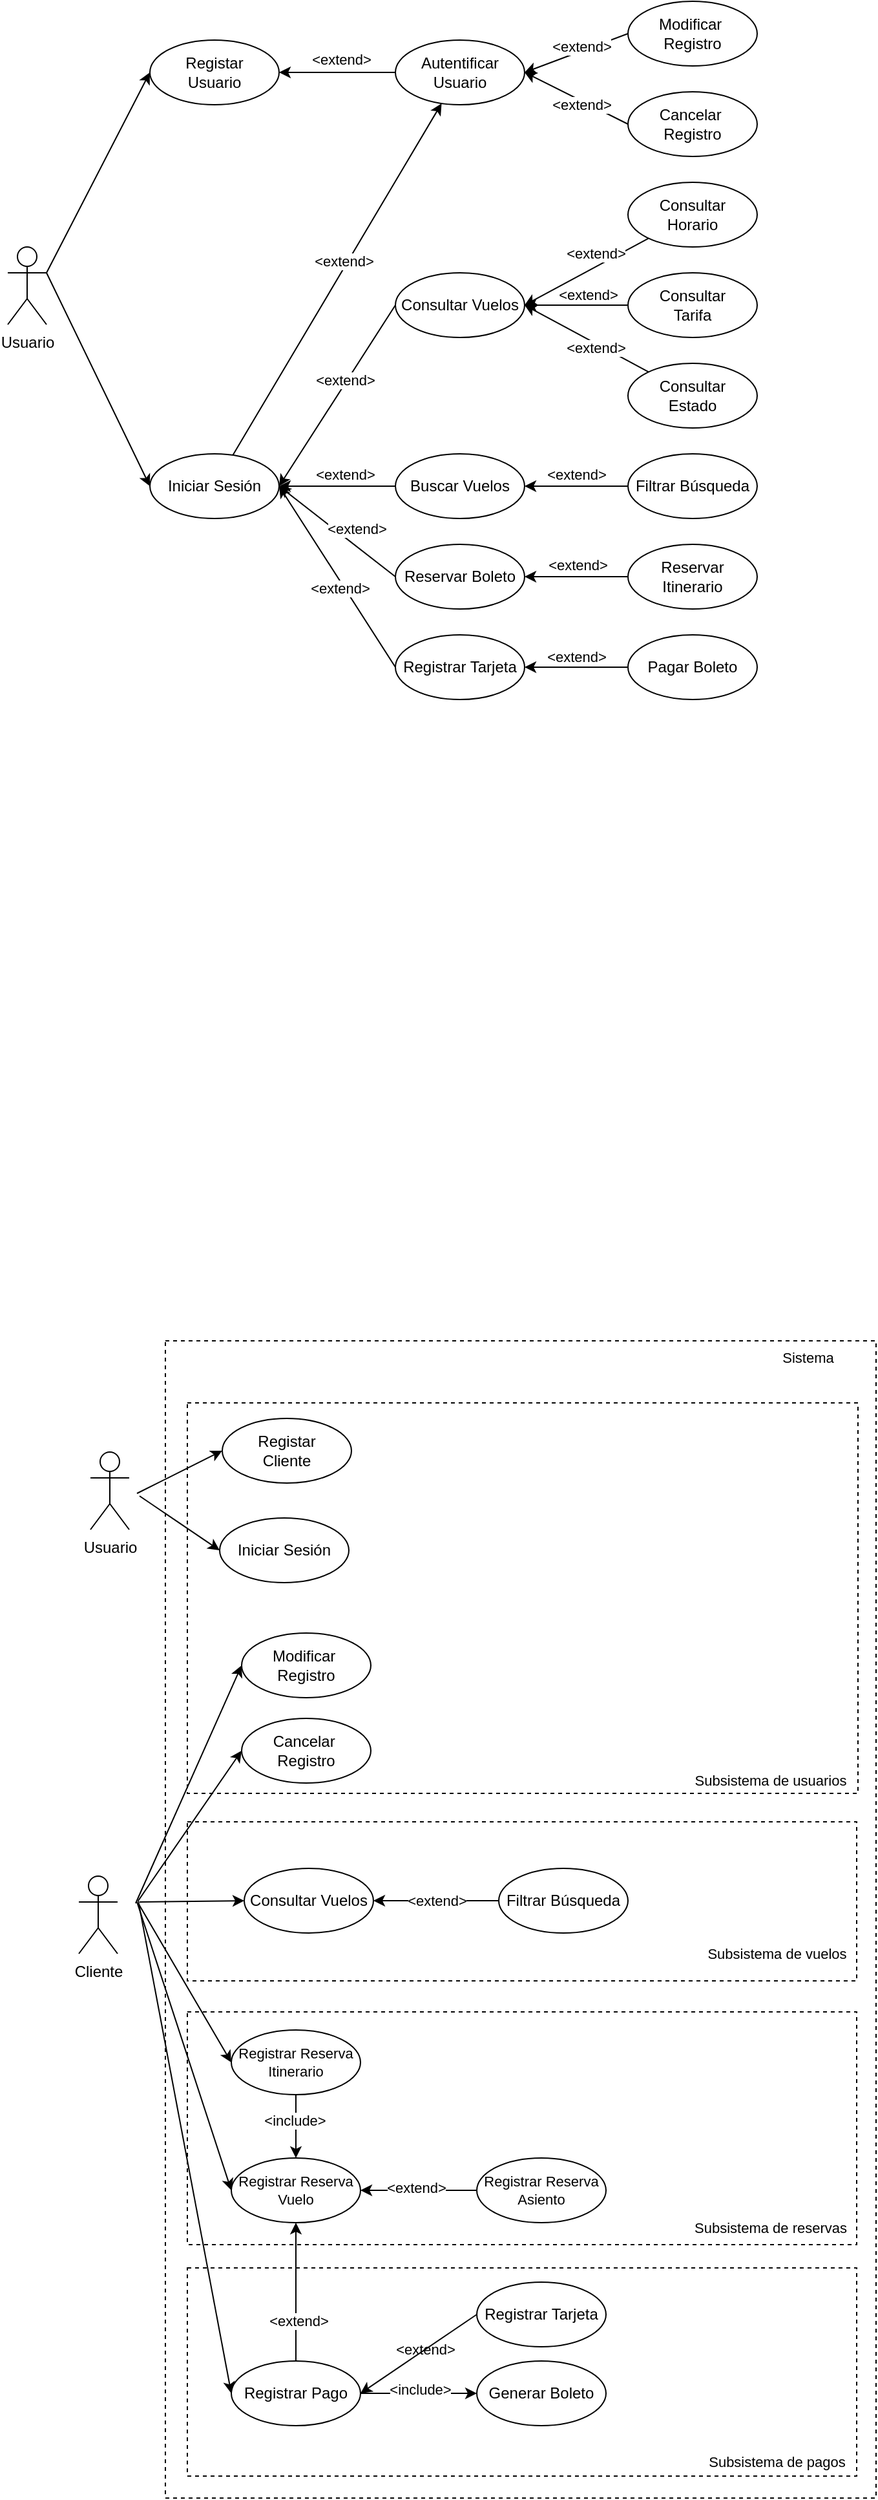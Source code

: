 <mxfile version="24.2.2" type="google">
  <diagram name="Página-1" id="GUsHg_-nEWhiTYOyBwsX">
    <mxGraphModel grid="0" page="1" gridSize="10" guides="1" tooltips="1" connect="1" arrows="1" fold="1" pageScale="1" pageWidth="827" pageHeight="1169" math="0" shadow="0">
      <root>
        <mxCell id="0" />
        <mxCell id="1" parent="0" />
        <mxCell id="EaWQHrznbTh5eO8hXs7f-87" value="" style="rounded=0;whiteSpace=wrap;html=1;fillColor=none;dashed=1;" vertex="1" parent="1">
          <mxGeometry x="172" y="1276" width="550" height="895" as="geometry" />
        </mxCell>
        <mxCell id="EaWQHrznbTh5eO8hXs7f-74" value="" style="rounded=0;whiteSpace=wrap;html=1;fillColor=none;dashed=1;" vertex="1" parent="1">
          <mxGeometry x="189" y="1648" width="518" height="123" as="geometry" />
        </mxCell>
        <mxCell id="EaWQHrznbTh5eO8hXs7f-72" value="" style="rounded=0;whiteSpace=wrap;html=1;fillColor=none;dashed=1;" vertex="1" parent="1">
          <mxGeometry x="189" y="1324" width="519" height="302" as="geometry" />
        </mxCell>
        <mxCell id="EaWQHrznbTh5eO8hXs7f-80" value="" style="rounded=0;whiteSpace=wrap;html=1;fillColor=none;dashed=1;" vertex="1" parent="1">
          <mxGeometry x="189" y="1993" width="518" height="161" as="geometry" />
        </mxCell>
        <mxCell id="EaWQHrznbTh5eO8hXs7f-76" value="" style="rounded=0;whiteSpace=wrap;html=1;fillColor=none;dashed=1;" vertex="1" parent="1">
          <mxGeometry x="189" y="1795" width="518" height="180" as="geometry" />
        </mxCell>
        <mxCell id="rVEf6deBmOMAknNVmN_1-40" style="rounded=0;orthogonalLoop=1;jettySize=auto;html=1;entryX=0;entryY=0.5;entryDx=0;entryDy=0;exitX=1;exitY=0.333;exitDx=0;exitDy=0;exitPerimeter=0;" edge="1" parent="1" source="rVEf6deBmOMAknNVmN_1-1" target="rVEf6deBmOMAknNVmN_1-6">
          <mxGeometry relative="1" as="geometry" />
        </mxCell>
        <mxCell id="rVEf6deBmOMAknNVmN_1-1" value="Usuario" style="shape=umlActor;verticalLabelPosition=bottom;verticalAlign=top;html=1;outlineConnect=0;" vertex="1" parent="1">
          <mxGeometry x="50" y="430" width="30" height="60" as="geometry" />
        </mxCell>
        <mxCell id="rVEf6deBmOMAknNVmN_1-19" style="edgeStyle=orthogonalEdgeStyle;rounded=0;orthogonalLoop=1;jettySize=auto;html=1;entryX=0;entryY=0.5;entryDx=0;entryDy=0;startArrow=classic;startFill=1;endArrow=none;endFill=0;" edge="1" parent="1" source="rVEf6deBmOMAknNVmN_1-6" target="rVEf6deBmOMAknNVmN_1-7">
          <mxGeometry relative="1" as="geometry" />
        </mxCell>
        <mxCell id="rVEf6deBmOMAknNVmN_1-46" value="&amp;lt;extend&amp;gt;" style="edgeLabel;html=1;align=center;verticalAlign=middle;resizable=0;points=[];" connectable="0" vertex="1" parent="rVEf6deBmOMAknNVmN_1-19">
          <mxGeometry x="-0.15" y="5" relative="1" as="geometry">
            <mxPoint x="9" y="-5" as="offset" />
          </mxGeometry>
        </mxCell>
        <mxCell id="rVEf6deBmOMAknNVmN_1-6" value="Registar&lt;div&gt;Usuario&lt;/div&gt;" style="ellipse;whiteSpace=wrap;html=1;" vertex="1" parent="1">
          <mxGeometry x="160" y="270" width="100" height="50" as="geometry" />
        </mxCell>
        <mxCell id="rVEf6deBmOMAknNVmN_1-31" style="rounded=0;orthogonalLoop=1;jettySize=auto;html=1;entryX=0;entryY=0.5;entryDx=0;entryDy=0;exitX=1;exitY=0.5;exitDx=0;exitDy=0;startArrow=classic;startFill=1;endArrow=none;endFill=0;" edge="1" parent="1" source="rVEf6deBmOMAknNVmN_1-7" target="rVEf6deBmOMAknNVmN_1-29">
          <mxGeometry relative="1" as="geometry" />
        </mxCell>
        <mxCell id="rVEf6deBmOMAknNVmN_1-7" value="Autentificar&lt;div&gt;Usuario&lt;/div&gt;" style="ellipse;whiteSpace=wrap;html=1;" vertex="1" parent="1">
          <mxGeometry x="350" y="270" width="100" height="50" as="geometry" />
        </mxCell>
        <mxCell id="rVEf6deBmOMAknNVmN_1-8" value="Consultar Vuelos" style="ellipse;whiteSpace=wrap;html=1;" vertex="1" parent="1">
          <mxGeometry x="350" y="450" width="100" height="50" as="geometry" />
        </mxCell>
        <mxCell id="rVEf6deBmOMAknNVmN_1-9" value="Reservar Boleto" style="ellipse;whiteSpace=wrap;html=1;" vertex="1" parent="1">
          <mxGeometry x="350" y="660" width="100" height="50" as="geometry" />
        </mxCell>
        <mxCell id="rVEf6deBmOMAknNVmN_1-57" style="edgeStyle=orthogonalEdgeStyle;rounded=0;orthogonalLoop=1;jettySize=auto;html=1;entryX=1;entryY=0.5;entryDx=0;entryDy=0;" edge="1" parent="1" source="rVEf6deBmOMAknNVmN_1-10" target="rVEf6deBmOMAknNVmN_1-27">
          <mxGeometry relative="1" as="geometry" />
        </mxCell>
        <mxCell id="rVEf6deBmOMAknNVmN_1-10" value="Pagar Boleto" style="ellipse;whiteSpace=wrap;html=1;" vertex="1" parent="1">
          <mxGeometry x="530" y="730" width="100" height="50" as="geometry" />
        </mxCell>
        <mxCell id="rVEf6deBmOMAknNVmN_1-62" style="rounded=0;orthogonalLoop=1;jettySize=auto;html=1;entryX=1;entryY=0.5;entryDx=0;entryDy=0;" edge="1" parent="1" source="rVEf6deBmOMAknNVmN_1-11" target="rVEf6deBmOMAknNVmN_1-8">
          <mxGeometry relative="1" as="geometry" />
        </mxCell>
        <mxCell id="rVEf6deBmOMAknNVmN_1-11" value="Consultar&lt;div&gt;Horario&lt;/div&gt;" style="ellipse;whiteSpace=wrap;html=1;" vertex="1" parent="1">
          <mxGeometry x="530" y="380" width="100" height="50" as="geometry" />
        </mxCell>
        <mxCell id="rVEf6deBmOMAknNVmN_1-63" style="rounded=0;orthogonalLoop=1;jettySize=auto;html=1;entryX=1;entryY=0.5;entryDx=0;entryDy=0;" edge="1" parent="1" source="rVEf6deBmOMAknNVmN_1-12" target="rVEf6deBmOMAknNVmN_1-8">
          <mxGeometry relative="1" as="geometry" />
        </mxCell>
        <mxCell id="rVEf6deBmOMAknNVmN_1-12" value="Consultar&lt;div&gt;Tarifa&lt;/div&gt;" style="ellipse;whiteSpace=wrap;html=1;" vertex="1" parent="1">
          <mxGeometry x="530" y="450" width="100" height="50" as="geometry" />
        </mxCell>
        <mxCell id="rVEf6deBmOMAknNVmN_1-64" style="rounded=0;orthogonalLoop=1;jettySize=auto;html=1;entryX=1;entryY=0.5;entryDx=0;entryDy=0;" edge="1" parent="1" source="rVEf6deBmOMAknNVmN_1-13" target="rVEf6deBmOMAknNVmN_1-8">
          <mxGeometry relative="1" as="geometry" />
        </mxCell>
        <mxCell id="rVEf6deBmOMAknNVmN_1-13" value="Consultar&lt;div&gt;Estado&lt;/div&gt;" style="ellipse;whiteSpace=wrap;html=1;" vertex="1" parent="1">
          <mxGeometry x="530" y="520" width="100" height="50" as="geometry" />
        </mxCell>
        <mxCell id="rVEf6deBmOMAknNVmN_1-14" value="Buscar Vuelos" style="ellipse;whiteSpace=wrap;html=1;" vertex="1" parent="1">
          <mxGeometry x="350" y="590" width="100" height="50" as="geometry" />
        </mxCell>
        <mxCell id="rVEf6deBmOMAknNVmN_1-58" style="edgeStyle=orthogonalEdgeStyle;rounded=0;orthogonalLoop=1;jettySize=auto;html=1;entryX=1;entryY=0.5;entryDx=0;entryDy=0;" edge="1" parent="1" source="rVEf6deBmOMAknNVmN_1-15" target="rVEf6deBmOMAknNVmN_1-14">
          <mxGeometry relative="1" as="geometry" />
        </mxCell>
        <mxCell id="rVEf6deBmOMAknNVmN_1-15" value="Filtrar Búsqueda" style="ellipse;whiteSpace=wrap;html=1;" vertex="1" parent="1">
          <mxGeometry x="530" y="590" width="100" height="50" as="geometry" />
        </mxCell>
        <mxCell id="rVEf6deBmOMAknNVmN_1-27" value="Registrar Tarjeta" style="ellipse;whiteSpace=wrap;html=1;" vertex="1" parent="1">
          <mxGeometry x="350" y="730" width="100" height="50" as="geometry" />
        </mxCell>
        <mxCell id="rVEf6deBmOMAknNVmN_1-29" value="Modificar&amp;nbsp;&lt;div&gt;Registro&lt;/div&gt;" style="ellipse;whiteSpace=wrap;html=1;" vertex="1" parent="1">
          <mxGeometry x="530" y="240" width="100" height="50" as="geometry" />
        </mxCell>
        <mxCell id="rVEf6deBmOMAknNVmN_1-30" value="Cancelar&amp;nbsp;&lt;div&gt;Registro&lt;/div&gt;" style="ellipse;whiteSpace=wrap;html=1;" vertex="1" parent="1">
          <mxGeometry x="530" y="310" width="100" height="50" as="geometry" />
        </mxCell>
        <mxCell id="rVEf6deBmOMAknNVmN_1-32" style="rounded=0;orthogonalLoop=1;jettySize=auto;html=1;entryX=0;entryY=0.5;entryDx=0;entryDy=0;exitX=1;exitY=0.5;exitDx=0;exitDy=0;startArrow=classic;startFill=1;endArrow=none;endFill=0;" edge="1" parent="1" source="rVEf6deBmOMAknNVmN_1-7" target="rVEf6deBmOMAknNVmN_1-30">
          <mxGeometry relative="1" as="geometry">
            <mxPoint x="477" y="295" as="sourcePoint" />
            <mxPoint x="540" y="245" as="targetPoint" />
          </mxGeometry>
        </mxCell>
        <mxCell id="rVEf6deBmOMAknNVmN_1-44" style="rounded=0;orthogonalLoop=1;jettySize=auto;html=1;" edge="1" parent="1" source="rVEf6deBmOMAknNVmN_1-34" target="rVEf6deBmOMAknNVmN_1-7">
          <mxGeometry relative="1" as="geometry" />
        </mxCell>
        <mxCell id="rVEf6deBmOMAknNVmN_1-45" value="&amp;lt;extend&amp;gt;" style="edgeLabel;html=1;align=center;verticalAlign=middle;resizable=0;points=[];" connectable="0" vertex="1" parent="rVEf6deBmOMAknNVmN_1-44">
          <mxGeometry x="0.096" y="3" relative="1" as="geometry">
            <mxPoint as="offset" />
          </mxGeometry>
        </mxCell>
        <mxCell id="rVEf6deBmOMAknNVmN_1-34" value="Iniciar Sesión" style="ellipse;whiteSpace=wrap;html=1;" vertex="1" parent="1">
          <mxGeometry x="160" y="590" width="100" height="50" as="geometry" />
        </mxCell>
        <mxCell id="rVEf6deBmOMAknNVmN_1-41" style="rounded=0;orthogonalLoop=1;jettySize=auto;html=1;entryX=0;entryY=0.5;entryDx=0;entryDy=0;exitX=1;exitY=0.333;exitDx=0;exitDy=0;exitPerimeter=0;" edge="1" parent="1" source="rVEf6deBmOMAknNVmN_1-1" target="rVEf6deBmOMAknNVmN_1-34">
          <mxGeometry relative="1" as="geometry">
            <mxPoint x="90" y="440" as="sourcePoint" />
            <mxPoint x="170" y="305" as="targetPoint" />
          </mxGeometry>
        </mxCell>
        <mxCell id="rVEf6deBmOMAknNVmN_1-43" style="edgeStyle=orthogonalEdgeStyle;rounded=0;orthogonalLoop=1;jettySize=auto;html=1;entryX=1;entryY=0.5;entryDx=0;entryDy=0;" edge="1" parent="1" source="rVEf6deBmOMAknNVmN_1-42" target="rVEf6deBmOMAknNVmN_1-9">
          <mxGeometry relative="1" as="geometry" />
        </mxCell>
        <mxCell id="rVEf6deBmOMAknNVmN_1-42" value="Reservar Itinerario" style="ellipse;whiteSpace=wrap;html=1;" vertex="1" parent="1">
          <mxGeometry x="530" y="660" width="100" height="50" as="geometry" />
        </mxCell>
        <mxCell id="rVEf6deBmOMAknNVmN_1-47" value="&amp;lt;extend&amp;gt;" style="edgeLabel;html=1;align=center;verticalAlign=middle;resizable=0;points=[];" connectable="0" vertex="1" parent="1">
          <mxGeometry x="494.0" y="275" as="geometry" />
        </mxCell>
        <mxCell id="rVEf6deBmOMAknNVmN_1-48" value="&amp;lt;extend&amp;gt;" style="edgeLabel;html=1;align=center;verticalAlign=middle;resizable=0;points=[];" connectable="0" vertex="1" parent="1">
          <mxGeometry x="494.0" y="320" as="geometry" />
        </mxCell>
        <mxCell id="rVEf6deBmOMAknNVmN_1-49" style="rounded=0;orthogonalLoop=1;jettySize=auto;html=1;entryX=0;entryY=0.5;entryDx=0;entryDy=0;exitX=1;exitY=0.5;exitDx=0;exitDy=0;startArrow=classic;startFill=1;endArrow=none;endFill=0;" edge="1" parent="1" source="rVEf6deBmOMAknNVmN_1-34" target="rVEf6deBmOMAknNVmN_1-8">
          <mxGeometry relative="1" as="geometry">
            <mxPoint x="460" y="305" as="sourcePoint" />
            <mxPoint x="540" y="275" as="targetPoint" />
          </mxGeometry>
        </mxCell>
        <mxCell id="rVEf6deBmOMAknNVmN_1-50" style="rounded=0;orthogonalLoop=1;jettySize=auto;html=1;entryX=0;entryY=0.5;entryDx=0;entryDy=0;exitX=1;exitY=0.5;exitDx=0;exitDy=0;startArrow=classic;startFill=1;endArrow=none;endFill=0;" edge="1" parent="1" source="rVEf6deBmOMAknNVmN_1-34" target="rVEf6deBmOMAknNVmN_1-14">
          <mxGeometry relative="1" as="geometry">
            <mxPoint x="270" y="625" as="sourcePoint" />
            <mxPoint x="360" y="485" as="targetPoint" />
          </mxGeometry>
        </mxCell>
        <mxCell id="rVEf6deBmOMAknNVmN_1-51" style="rounded=0;orthogonalLoop=1;jettySize=auto;html=1;entryX=0;entryY=0.5;entryDx=0;entryDy=0;exitX=1;exitY=0.5;exitDx=0;exitDy=0;startArrow=classic;startFill=1;endArrow=none;endFill=0;" edge="1" parent="1" source="rVEf6deBmOMAknNVmN_1-34" target="rVEf6deBmOMAknNVmN_1-9">
          <mxGeometry relative="1" as="geometry">
            <mxPoint x="280" y="635" as="sourcePoint" />
            <mxPoint x="370" y="495" as="targetPoint" />
          </mxGeometry>
        </mxCell>
        <mxCell id="rVEf6deBmOMAknNVmN_1-52" style="rounded=0;orthogonalLoop=1;jettySize=auto;html=1;entryX=0;entryY=0.5;entryDx=0;entryDy=0;exitX=1;exitY=0.5;exitDx=0;exitDy=0;startArrow=classic;startFill=1;endArrow=none;endFill=0;" edge="1" parent="1" source="rVEf6deBmOMAknNVmN_1-34" target="rVEf6deBmOMAknNVmN_1-27">
          <mxGeometry relative="1" as="geometry">
            <mxPoint x="290" y="645" as="sourcePoint" />
            <mxPoint x="380" y="505" as="targetPoint" />
          </mxGeometry>
        </mxCell>
        <mxCell id="rVEf6deBmOMAknNVmN_1-53" value="&amp;lt;extend&amp;gt;" style="edgeLabel;html=1;align=center;verticalAlign=middle;resizable=0;points=[];" connectable="0" vertex="1" parent="1">
          <mxGeometry x="310.996" y="533.003" as="geometry" />
        </mxCell>
        <mxCell id="rVEf6deBmOMAknNVmN_1-54" value="&amp;lt;extend&amp;gt;" style="edgeLabel;html=1;align=center;verticalAlign=middle;resizable=0;points=[];" connectable="0" vertex="1" parent="1">
          <mxGeometry x="310.996" y="606.003" as="geometry" />
        </mxCell>
        <mxCell id="rVEf6deBmOMAknNVmN_1-55" value="&amp;lt;extend&amp;gt;" style="edgeLabel;html=1;align=center;verticalAlign=middle;resizable=0;points=[];" connectable="0" vertex="1" parent="1">
          <mxGeometry x="319.996" y="648.003" as="geometry" />
        </mxCell>
        <mxCell id="rVEf6deBmOMAknNVmN_1-56" value="&amp;lt;extend&amp;gt;" style="edgeLabel;html=1;align=center;verticalAlign=middle;resizable=0;points=[];" connectable="0" vertex="1" parent="1">
          <mxGeometry x="306.996" y="694.003" as="geometry" />
        </mxCell>
        <mxCell id="rVEf6deBmOMAknNVmN_1-59" value="&amp;lt;extend&amp;gt;" style="edgeLabel;html=1;align=center;verticalAlign=middle;resizable=0;points=[];" connectable="0" vertex="1" parent="1">
          <mxGeometry x="489.996" y="606.003" as="geometry" />
        </mxCell>
        <mxCell id="rVEf6deBmOMAknNVmN_1-60" value="&amp;lt;extend&amp;gt;" style="edgeLabel;html=1;align=center;verticalAlign=middle;resizable=0;points=[];" connectable="0" vertex="1" parent="1">
          <mxGeometry x="399.996" y="618.003" as="geometry">
            <mxPoint x="91" y="58" as="offset" />
          </mxGeometry>
        </mxCell>
        <mxCell id="rVEf6deBmOMAknNVmN_1-61" value="&amp;lt;extend&amp;gt;" style="edgeLabel;html=1;align=center;verticalAlign=middle;resizable=0;points=[];" connectable="0" vertex="1" parent="1">
          <mxGeometry x="489.996" y="747.003" as="geometry" />
        </mxCell>
        <mxCell id="rVEf6deBmOMAknNVmN_1-65" value="&amp;lt;extend&amp;gt;" style="edgeLabel;html=1;align=center;verticalAlign=middle;resizable=0;points=[];" connectable="0" vertex="1" parent="1">
          <mxGeometry x="504.996" y="435.003" as="geometry" />
        </mxCell>
        <mxCell id="rVEf6deBmOMAknNVmN_1-66" value="&amp;lt;extend&amp;gt;" style="edgeLabel;html=1;align=center;verticalAlign=middle;resizable=0;points=[];" connectable="0" vertex="1" parent="1">
          <mxGeometry x="504.996" y="508.003" as="geometry" />
        </mxCell>
        <mxCell id="rVEf6deBmOMAknNVmN_1-67" value="&amp;lt;extend&amp;gt;" style="edgeLabel;html=1;align=center;verticalAlign=middle;resizable=0;points=[];" connectable="0" vertex="1" parent="1">
          <mxGeometry x="498.996" y="467.003" as="geometry" />
        </mxCell>
        <mxCell id="EaWQHrznbTh5eO8hXs7f-1" style="rounded=0;orthogonalLoop=1;jettySize=auto;html=1;entryX=0;entryY=0.5;entryDx=0;entryDy=0;" edge="1" parent="1" target="EaWQHrznbTh5eO8hXs7f-5">
          <mxGeometry relative="1" as="geometry">
            <mxPoint x="150" y="1394" as="sourcePoint" />
          </mxGeometry>
        </mxCell>
        <mxCell id="EaWQHrznbTh5eO8hXs7f-2" value="Cliente" style="shape=umlActor;verticalLabelPosition=bottom;verticalAlign=top;html=1;outlineConnect=0;" vertex="1" parent="1">
          <mxGeometry x="105" y="1690" width="30" height="60" as="geometry" />
        </mxCell>
        <mxCell id="EaWQHrznbTh5eO8hXs7f-5" value="Registar&lt;div&gt;Cliente&lt;/div&gt;" style="ellipse;whiteSpace=wrap;html=1;" vertex="1" parent="1">
          <mxGeometry x="216" y="1336" width="100" height="50" as="geometry" />
        </mxCell>
        <mxCell id="EaWQHrznbTh5eO8hXs7f-9" value="Registrar Reserva Vuelo" style="ellipse;whiteSpace=wrap;html=1;fontSize=11;" vertex="1" parent="1">
          <mxGeometry x="223" y="1908" width="100" height="50" as="geometry" />
        </mxCell>
        <mxCell id="EaWQHrznbTh5eO8hXs7f-54" value="" style="edgeStyle=orthogonalEdgeStyle;rounded=0;orthogonalLoop=1;jettySize=auto;html=1;" edge="1" parent="1" source="EaWQHrznbTh5eO8hXs7f-11" target="EaWQHrznbTh5eO8hXs7f-53">
          <mxGeometry relative="1" as="geometry" />
        </mxCell>
        <mxCell id="EaWQHrznbTh5eO8hXs7f-11" value="Registrar Pago" style="ellipse;whiteSpace=wrap;html=1;" vertex="1" parent="1">
          <mxGeometry x="223" y="2065" width="100" height="50" as="geometry" />
        </mxCell>
        <mxCell id="EaWQHrznbTh5eO8hXs7f-18" value="Consultar Vuelos" style="ellipse;whiteSpace=wrap;html=1;" vertex="1" parent="1">
          <mxGeometry x="233" y="1684" width="100" height="50" as="geometry" />
        </mxCell>
        <mxCell id="EaWQHrznbTh5eO8hXs7f-19" style="edgeStyle=orthogonalEdgeStyle;rounded=0;orthogonalLoop=1;jettySize=auto;html=1;entryX=1;entryY=0.5;entryDx=0;entryDy=0;" edge="1" parent="1" source="EaWQHrznbTh5eO8hXs7f-20" target="EaWQHrznbTh5eO8hXs7f-18">
          <mxGeometry relative="1" as="geometry" />
        </mxCell>
        <mxCell id="EaWQHrznbTh5eO8hXs7f-20" value="Filtrar Búsqueda" style="ellipse;whiteSpace=wrap;html=1;" vertex="1" parent="1">
          <mxGeometry x="430" y="1684" width="100" height="50" as="geometry" />
        </mxCell>
        <mxCell id="EaWQHrznbTh5eO8hXs7f-21" value="Registrar Tarjeta" style="ellipse;whiteSpace=wrap;html=1;" vertex="1" parent="1">
          <mxGeometry x="413" y="2004" width="100" height="50" as="geometry" />
        </mxCell>
        <mxCell id="EaWQHrznbTh5eO8hXs7f-22" value="Modificar&amp;nbsp;&lt;div&gt;Registro&lt;/div&gt;" style="ellipse;whiteSpace=wrap;html=1;" vertex="1" parent="1">
          <mxGeometry x="231" y="1502" width="100" height="50" as="geometry" />
        </mxCell>
        <mxCell id="EaWQHrznbTh5eO8hXs7f-23" value="Cancelar&amp;nbsp;&lt;div&gt;Registro&lt;/div&gt;" style="ellipse;whiteSpace=wrap;html=1;" vertex="1" parent="1">
          <mxGeometry x="231" y="1568" width="100" height="50" as="geometry" />
        </mxCell>
        <mxCell id="EaWQHrznbTh5eO8hXs7f-27" value="Iniciar Sesión" style="ellipse;whiteSpace=wrap;html=1;" vertex="1" parent="1">
          <mxGeometry x="214" y="1413" width="100" height="50" as="geometry" />
        </mxCell>
        <mxCell id="EaWQHrznbTh5eO8hXs7f-28" style="rounded=0;orthogonalLoop=1;jettySize=auto;html=1;entryX=0;entryY=0.5;entryDx=0;entryDy=0;" edge="1" parent="1" target="EaWQHrznbTh5eO8hXs7f-27">
          <mxGeometry relative="1" as="geometry">
            <mxPoint x="152" y="1396" as="sourcePoint" />
            <mxPoint x="229" y="1514" as="targetPoint" />
          </mxGeometry>
        </mxCell>
        <mxCell id="EaWQHrznbTh5eO8hXs7f-29" style="edgeStyle=orthogonalEdgeStyle;rounded=0;orthogonalLoop=1;jettySize=auto;html=1;entryX=0.5;entryY=0;entryDx=0;entryDy=0;" edge="1" parent="1" source="EaWQHrznbTh5eO8hXs7f-30" target="EaWQHrznbTh5eO8hXs7f-9">
          <mxGeometry relative="1" as="geometry" />
        </mxCell>
        <mxCell id="EaWQHrznbTh5eO8hXs7f-30" value="Registrar Reserva Itinerario" style="ellipse;whiteSpace=wrap;html=1;fontSize=11;" vertex="1" parent="1">
          <mxGeometry x="223" y="1809" width="100" height="50" as="geometry" />
        </mxCell>
        <mxCell id="EaWQHrznbTh5eO8hXs7f-41" value="&amp;lt;extend&amp;gt;" style="edgeLabel;html=1;align=center;verticalAlign=middle;resizable=0;points=[];" connectable="0" vertex="1" parent="1">
          <mxGeometry x="381.996" y="1709.003" as="geometry" />
        </mxCell>
        <mxCell id="EaWQHrznbTh5eO8hXs7f-43" value="&amp;lt;include&amp;gt;" style="edgeLabel;html=1;align=center;verticalAlign=middle;resizable=0;points=[];" connectable="0" vertex="1" parent="1">
          <mxGeometry x="362.996" y="2090.003" as="geometry">
            <mxPoint x="6" y="-3" as="offset" />
          </mxGeometry>
        </mxCell>
        <mxCell id="EaWQHrznbTh5eO8hXs7f-47" value="Usuario" style="shape=umlActor;verticalLabelPosition=bottom;verticalAlign=top;html=1;outlineConnect=0;" vertex="1" parent="1">
          <mxGeometry x="114" y="1362" width="30" height="60" as="geometry" />
        </mxCell>
        <mxCell id="EaWQHrznbTh5eO8hXs7f-48" value="&amp;lt;extend&amp;gt;" style="edgeLabel;html=1;align=center;verticalAlign=middle;resizable=0;points=[];" connectable="0" vertex="1" parent="1">
          <mxGeometry x="367.996" y="2033.003" as="geometry">
            <mxPoint x="5" y="23" as="offset" />
          </mxGeometry>
        </mxCell>
        <mxCell id="EaWQHrznbTh5eO8hXs7f-50" style="edgeStyle=orthogonalEdgeStyle;rounded=0;orthogonalLoop=1;jettySize=auto;html=1;exitX=0.5;exitY=0;exitDx=0;exitDy=0;entryX=0.5;entryY=1;entryDx=0;entryDy=0;" edge="1" parent="1" source="EaWQHrznbTh5eO8hXs7f-11" target="EaWQHrznbTh5eO8hXs7f-9">
          <mxGeometry relative="1" as="geometry" />
        </mxCell>
        <mxCell id="EaWQHrznbTh5eO8hXs7f-51" value="&amp;lt;extend&amp;gt;" style="edgeLabel;html=1;align=center;verticalAlign=middle;resizable=0;points=[];" connectable="0" vertex="1" parent="1">
          <mxGeometry x="269.996" y="2011.003" as="geometry">
            <mxPoint x="5" y="23" as="offset" />
          </mxGeometry>
        </mxCell>
        <mxCell id="EaWQHrznbTh5eO8hXs7f-53" value="Generar Boleto" style="ellipse;whiteSpace=wrap;html=1;" vertex="1" parent="1">
          <mxGeometry x="413" y="2065" width="100" height="50" as="geometry" />
        </mxCell>
        <mxCell id="EaWQHrznbTh5eO8hXs7f-55" value="&amp;lt;include&amp;gt;" style="edgeLabel;html=1;align=center;verticalAlign=middle;resizable=0;points=[];" connectable="0" vertex="1" parent="1">
          <mxGeometry x="265.996" y="1882.003" as="geometry">
            <mxPoint x="6" y="-3" as="offset" />
          </mxGeometry>
        </mxCell>
        <mxCell id="EaWQHrznbTh5eO8hXs7f-65" style="rounded=0;orthogonalLoop=1;jettySize=auto;html=1;entryX=0;entryY=0.5;entryDx=0;entryDy=0;" edge="1" parent="1" target="EaWQHrznbTh5eO8hXs7f-22">
          <mxGeometry relative="1" as="geometry">
            <mxPoint x="149" y="1711" as="sourcePoint" />
            <mxPoint x="138" y="1492" as="targetPoint" />
          </mxGeometry>
        </mxCell>
        <mxCell id="EaWQHrznbTh5eO8hXs7f-66" style="rounded=0;orthogonalLoop=1;jettySize=auto;html=1;entryX=0;entryY=0.5;entryDx=0;entryDy=0;" edge="1" parent="1" target="EaWQHrznbTh5eO8hXs7f-23">
          <mxGeometry relative="1" as="geometry">
            <mxPoint x="151" y="1709" as="sourcePoint" />
            <mxPoint x="246" y="1496" as="targetPoint" />
          </mxGeometry>
        </mxCell>
        <mxCell id="EaWQHrznbTh5eO8hXs7f-68" style="rounded=0;orthogonalLoop=1;jettySize=auto;html=1;entryX=0;entryY=0.5;entryDx=0;entryDy=0;" edge="1" parent="1" target="EaWQHrznbTh5eO8hXs7f-18">
          <mxGeometry relative="1" as="geometry">
            <mxPoint x="152" y="1710" as="sourcePoint" />
            <mxPoint x="266" y="1516" as="targetPoint" />
          </mxGeometry>
        </mxCell>
        <mxCell id="EaWQHrznbTh5eO8hXs7f-69" style="rounded=0;orthogonalLoop=1;jettySize=auto;html=1;entryX=0;entryY=0.5;entryDx=0;entryDy=0;" edge="1" parent="1" target="EaWQHrznbTh5eO8hXs7f-11">
          <mxGeometry relative="1" as="geometry">
            <mxPoint x="151" y="1709" as="sourcePoint" />
            <mxPoint x="241" y="1769" as="targetPoint" />
          </mxGeometry>
        </mxCell>
        <mxCell id="EaWQHrznbTh5eO8hXs7f-70" style="rounded=0;orthogonalLoop=1;jettySize=auto;html=1;entryX=0;entryY=0.5;entryDx=0;entryDy=0;" edge="1" parent="1" target="EaWQHrznbTh5eO8hXs7f-9">
          <mxGeometry relative="1" as="geometry">
            <mxPoint x="150" y="1710" as="sourcePoint" />
            <mxPoint x="241" y="1882" as="targetPoint" />
          </mxGeometry>
        </mxCell>
        <mxCell id="EaWQHrznbTh5eO8hXs7f-71" style="rounded=0;orthogonalLoop=1;jettySize=auto;html=1;entryX=0;entryY=0.5;entryDx=0;entryDy=0;" edge="1" parent="1" target="EaWQHrznbTh5eO8hXs7f-30">
          <mxGeometry relative="1" as="geometry">
            <mxPoint x="151" y="1711" as="sourcePoint" />
            <mxPoint x="251" y="1892" as="targetPoint" />
          </mxGeometry>
        </mxCell>
        <mxCell id="EaWQHrznbTh5eO8hXs7f-73" value="Subsistema de usuarios" style="edgeLabel;html=1;align=center;verticalAlign=middle;resizable=0;points=[];" connectable="0" vertex="1" parent="1">
          <mxGeometry x="634.996" y="1593.003" as="geometry">
            <mxPoint x="5" y="23" as="offset" />
          </mxGeometry>
        </mxCell>
        <mxCell id="EaWQHrznbTh5eO8hXs7f-75" value="Subsistema de vuelos" style="edgeLabel;html=1;align=center;verticalAlign=middle;resizable=0;points=[];" connectable="0" vertex="1" parent="1">
          <mxGeometry x="639.996" y="1727.003" as="geometry">
            <mxPoint x="5" y="23" as="offset" />
          </mxGeometry>
        </mxCell>
        <mxCell id="EaWQHrznbTh5eO8hXs7f-77" value="Subsistema de reservas" style="edgeLabel;html=1;align=center;verticalAlign=middle;resizable=0;points=[];" connectable="0" vertex="1" parent="1">
          <mxGeometry x="634.996" y="1939.003" as="geometry">
            <mxPoint x="5" y="23" as="offset" />
          </mxGeometry>
        </mxCell>
        <mxCell id="EaWQHrznbTh5eO8hXs7f-78" value="Sistema" style="edgeLabel;html=1;align=center;verticalAlign=middle;resizable=0;points=[];" connectable="0" vertex="1" parent="1">
          <mxGeometry x="663.996" y="1266.003" as="geometry">
            <mxPoint x="5" y="23" as="offset" />
          </mxGeometry>
        </mxCell>
        <mxCell id="EaWQHrznbTh5eO8hXs7f-79" style="rounded=0;orthogonalLoop=1;jettySize=auto;html=1;entryX=1;entryY=0.5;entryDx=0;entryDy=0;exitX=0;exitY=0.5;exitDx=0;exitDy=0;" edge="1" parent="1" source="EaWQHrznbTh5eO8hXs7f-21" target="EaWQHrznbTh5eO8hXs7f-11">
          <mxGeometry relative="1" as="geometry">
            <mxPoint x="161" y="1683" as="sourcePoint" />
            <mxPoint x="233" y="1844" as="targetPoint" />
          </mxGeometry>
        </mxCell>
        <mxCell id="EaWQHrznbTh5eO8hXs7f-81" value="Subsistema de pagos" style="edgeLabel;html=1;align=center;verticalAlign=middle;resizable=0;points=[];" connectable="0" vertex="1" parent="1">
          <mxGeometry x="639.996" y="2120.003" as="geometry">
            <mxPoint x="5" y="23" as="offset" />
          </mxGeometry>
        </mxCell>
        <mxCell id="EaWQHrznbTh5eO8hXs7f-84" value="" style="edgeStyle=orthogonalEdgeStyle;rounded=0;orthogonalLoop=1;jettySize=auto;html=1;" edge="1" parent="1" source="EaWQHrznbTh5eO8hXs7f-83" target="EaWQHrznbTh5eO8hXs7f-9">
          <mxGeometry relative="1" as="geometry" />
        </mxCell>
        <mxCell id="EaWQHrznbTh5eO8hXs7f-83" value="Registrar Reserva Asiento" style="ellipse;whiteSpace=wrap;html=1;fontSize=11;" vertex="1" parent="1">
          <mxGeometry x="413" y="1908" width="100" height="50" as="geometry" />
        </mxCell>
        <mxCell id="EaWQHrznbTh5eO8hXs7f-85" value="&amp;lt;extend&amp;gt;" style="edgeLabel;html=1;align=center;verticalAlign=middle;resizable=0;points=[];" connectable="0" vertex="1" parent="1">
          <mxGeometry x="360.996" y="1908.003" as="geometry">
            <mxPoint x="5" y="23" as="offset" />
          </mxGeometry>
        </mxCell>
      </root>
    </mxGraphModel>
  </diagram>
</mxfile>
